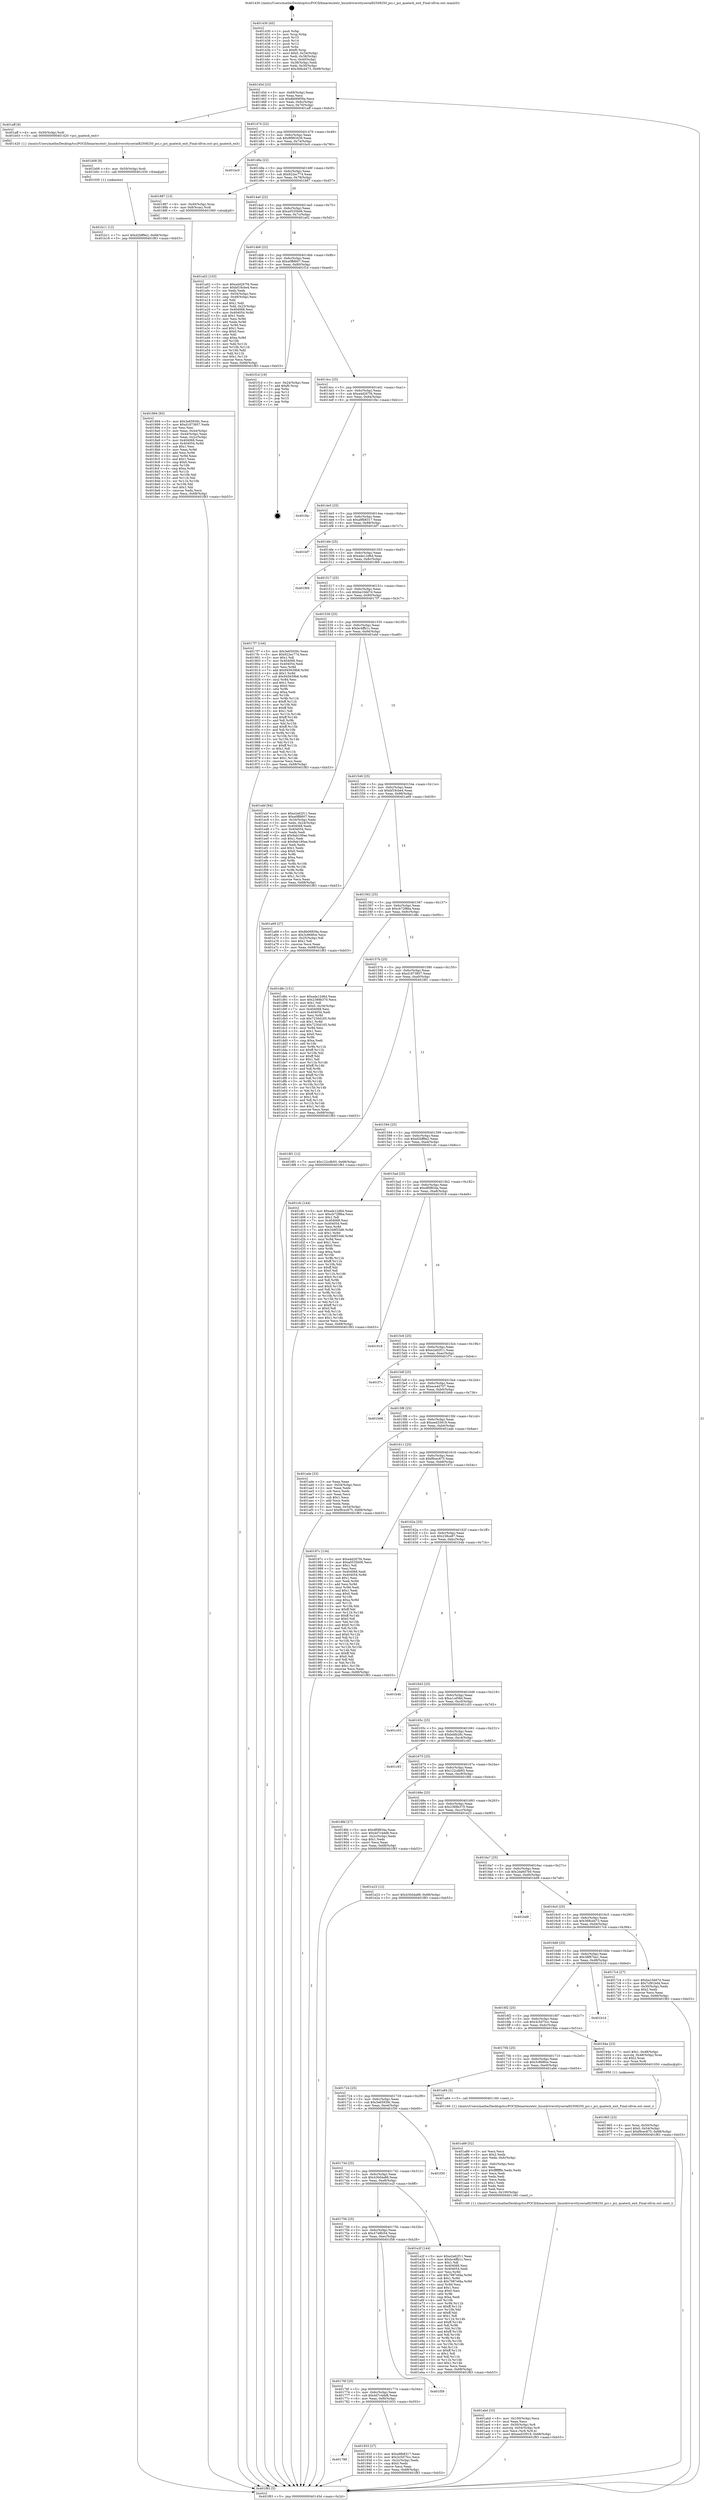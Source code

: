 digraph "0x401430" {
  label = "0x401430 (/mnt/c/Users/mathe/Desktop/tcc/POCII/binaries/extr_linuxdriversttyserial82508250_pci.c_pci_quatech_exit_Final-ollvm.out::main(0))"
  labelloc = "t"
  node[shape=record]

  Entry [label="",width=0.3,height=0.3,shape=circle,fillcolor=black,style=filled]
  "0x40145d" [label="{
     0x40145d [23]\l
     | [instrs]\l
     &nbsp;&nbsp;0x40145d \<+3\>: mov -0x68(%rbp),%eax\l
     &nbsp;&nbsp;0x401460 \<+2\>: mov %eax,%ecx\l
     &nbsp;&nbsp;0x401462 \<+6\>: sub $0x8b06859a,%ecx\l
     &nbsp;&nbsp;0x401468 \<+3\>: mov %eax,-0x6c(%rbp)\l
     &nbsp;&nbsp;0x40146b \<+3\>: mov %ecx,-0x70(%rbp)\l
     &nbsp;&nbsp;0x40146e \<+6\>: je 0000000000401aff \<main+0x6cf\>\l
  }"]
  "0x401aff" [label="{
     0x401aff [9]\l
     | [instrs]\l
     &nbsp;&nbsp;0x401aff \<+4\>: mov -0x50(%rbp),%rdi\l
     &nbsp;&nbsp;0x401b03 \<+5\>: call 0000000000401420 \<pci_quatech_exit\>\l
     | [calls]\l
     &nbsp;&nbsp;0x401420 \{1\} (/mnt/c/Users/mathe/Desktop/tcc/POCII/binaries/extr_linuxdriversttyserial82508250_pci.c_pci_quatech_exit_Final-ollvm.out::pci_quatech_exit)\l
  }"]
  "0x401474" [label="{
     0x401474 [22]\l
     | [instrs]\l
     &nbsp;&nbsp;0x401474 \<+5\>: jmp 0000000000401479 \<main+0x49\>\l
     &nbsp;&nbsp;0x401479 \<+3\>: mov -0x6c(%rbp),%eax\l
     &nbsp;&nbsp;0x40147c \<+5\>: sub $0x8f983439,%eax\l
     &nbsp;&nbsp;0x401481 \<+3\>: mov %eax,-0x74(%rbp)\l
     &nbsp;&nbsp;0x401484 \<+6\>: je 0000000000401bc0 \<main+0x790\>\l
  }"]
  Exit [label="",width=0.3,height=0.3,shape=circle,fillcolor=black,style=filled,peripheries=2]
  "0x401bc0" [label="{
     0x401bc0\l
  }", style=dashed]
  "0x40148a" [label="{
     0x40148a [22]\l
     | [instrs]\l
     &nbsp;&nbsp;0x40148a \<+5\>: jmp 000000000040148f \<main+0x5f\>\l
     &nbsp;&nbsp;0x40148f \<+3\>: mov -0x6c(%rbp),%eax\l
     &nbsp;&nbsp;0x401492 \<+5\>: sub $0x922ec774,%eax\l
     &nbsp;&nbsp;0x401497 \<+3\>: mov %eax,-0x78(%rbp)\l
     &nbsp;&nbsp;0x40149a \<+6\>: je 0000000000401887 \<main+0x457\>\l
  }"]
  "0x401b11" [label="{
     0x401b11 [12]\l
     | [instrs]\l
     &nbsp;&nbsp;0x401b11 \<+7\>: movl $0xd2bff9e2,-0x68(%rbp)\l
     &nbsp;&nbsp;0x401b18 \<+5\>: jmp 0000000000401f83 \<main+0xb53\>\l
  }"]
  "0x401887" [label="{
     0x401887 [13]\l
     | [instrs]\l
     &nbsp;&nbsp;0x401887 \<+4\>: mov -0x40(%rbp),%rax\l
     &nbsp;&nbsp;0x40188b \<+4\>: mov 0x8(%rax),%rdi\l
     &nbsp;&nbsp;0x40188f \<+5\>: call 0000000000401060 \<atoi@plt\>\l
     | [calls]\l
     &nbsp;&nbsp;0x401060 \{1\} (unknown)\l
  }"]
  "0x4014a0" [label="{
     0x4014a0 [22]\l
     | [instrs]\l
     &nbsp;&nbsp;0x4014a0 \<+5\>: jmp 00000000004014a5 \<main+0x75\>\l
     &nbsp;&nbsp;0x4014a5 \<+3\>: mov -0x6c(%rbp),%eax\l
     &nbsp;&nbsp;0x4014a8 \<+5\>: sub $0xa0535b06,%eax\l
     &nbsp;&nbsp;0x4014ad \<+3\>: mov %eax,-0x7c(%rbp)\l
     &nbsp;&nbsp;0x4014b0 \<+6\>: je 0000000000401a02 \<main+0x5d2\>\l
  }"]
  "0x401b08" [label="{
     0x401b08 [9]\l
     | [instrs]\l
     &nbsp;&nbsp;0x401b08 \<+4\>: mov -0x50(%rbp),%rdi\l
     &nbsp;&nbsp;0x401b0c \<+5\>: call 0000000000401030 \<free@plt\>\l
     | [calls]\l
     &nbsp;&nbsp;0x401030 \{1\} (unknown)\l
  }"]
  "0x401a02" [label="{
     0x401a02 [103]\l
     | [instrs]\l
     &nbsp;&nbsp;0x401a02 \<+5\>: mov $0xa4d267f4,%eax\l
     &nbsp;&nbsp;0x401a07 \<+5\>: mov $0xbf18cbe4,%ecx\l
     &nbsp;&nbsp;0x401a0c \<+2\>: xor %edx,%edx\l
     &nbsp;&nbsp;0x401a0e \<+3\>: mov -0x54(%rbp),%esi\l
     &nbsp;&nbsp;0x401a11 \<+3\>: cmp -0x48(%rbp),%esi\l
     &nbsp;&nbsp;0x401a14 \<+4\>: setl %dil\l
     &nbsp;&nbsp;0x401a18 \<+4\>: and $0x1,%dil\l
     &nbsp;&nbsp;0x401a1c \<+4\>: mov %dil,-0x25(%rbp)\l
     &nbsp;&nbsp;0x401a20 \<+7\>: mov 0x404068,%esi\l
     &nbsp;&nbsp;0x401a27 \<+8\>: mov 0x404054,%r8d\l
     &nbsp;&nbsp;0x401a2f \<+3\>: sub $0x1,%edx\l
     &nbsp;&nbsp;0x401a32 \<+3\>: mov %esi,%r9d\l
     &nbsp;&nbsp;0x401a35 \<+3\>: add %edx,%r9d\l
     &nbsp;&nbsp;0x401a38 \<+4\>: imul %r9d,%esi\l
     &nbsp;&nbsp;0x401a3c \<+3\>: and $0x1,%esi\l
     &nbsp;&nbsp;0x401a3f \<+3\>: cmp $0x0,%esi\l
     &nbsp;&nbsp;0x401a42 \<+4\>: sete %dil\l
     &nbsp;&nbsp;0x401a46 \<+4\>: cmp $0xa,%r8d\l
     &nbsp;&nbsp;0x401a4a \<+4\>: setl %r10b\l
     &nbsp;&nbsp;0x401a4e \<+3\>: mov %dil,%r11b\l
     &nbsp;&nbsp;0x401a51 \<+3\>: and %r10b,%r11b\l
     &nbsp;&nbsp;0x401a54 \<+3\>: xor %r10b,%dil\l
     &nbsp;&nbsp;0x401a57 \<+3\>: or %dil,%r11b\l
     &nbsp;&nbsp;0x401a5a \<+4\>: test $0x1,%r11b\l
     &nbsp;&nbsp;0x401a5e \<+3\>: cmovne %ecx,%eax\l
     &nbsp;&nbsp;0x401a61 \<+3\>: mov %eax,-0x68(%rbp)\l
     &nbsp;&nbsp;0x401a64 \<+5\>: jmp 0000000000401f83 \<main+0xb53\>\l
  }"]
  "0x4014b6" [label="{
     0x4014b6 [22]\l
     | [instrs]\l
     &nbsp;&nbsp;0x4014b6 \<+5\>: jmp 00000000004014bb \<main+0x8b\>\l
     &nbsp;&nbsp;0x4014bb \<+3\>: mov -0x6c(%rbp),%eax\l
     &nbsp;&nbsp;0x4014be \<+5\>: sub $0xa0ffd607,%eax\l
     &nbsp;&nbsp;0x4014c3 \<+3\>: mov %eax,-0x80(%rbp)\l
     &nbsp;&nbsp;0x4014c6 \<+6\>: je 0000000000401f1d \<main+0xaed\>\l
  }"]
  "0x401abd" [label="{
     0x401abd [33]\l
     | [instrs]\l
     &nbsp;&nbsp;0x401abd \<+6\>: mov -0x100(%rbp),%ecx\l
     &nbsp;&nbsp;0x401ac3 \<+3\>: imul %eax,%ecx\l
     &nbsp;&nbsp;0x401ac6 \<+4\>: mov -0x50(%rbp),%r8\l
     &nbsp;&nbsp;0x401aca \<+4\>: movslq -0x54(%rbp),%r9\l
     &nbsp;&nbsp;0x401ace \<+4\>: mov %ecx,(%r8,%r9,4)\l
     &nbsp;&nbsp;0x401ad2 \<+7\>: movl $0xeed33919,-0x68(%rbp)\l
     &nbsp;&nbsp;0x401ad9 \<+5\>: jmp 0000000000401f83 \<main+0xb53\>\l
  }"]
  "0x401f1d" [label="{
     0x401f1d [19]\l
     | [instrs]\l
     &nbsp;&nbsp;0x401f1d \<+3\>: mov -0x24(%rbp),%eax\l
     &nbsp;&nbsp;0x401f20 \<+7\>: add $0xf0,%rsp\l
     &nbsp;&nbsp;0x401f27 \<+1\>: pop %rbx\l
     &nbsp;&nbsp;0x401f28 \<+2\>: pop %r12\l
     &nbsp;&nbsp;0x401f2a \<+2\>: pop %r14\l
     &nbsp;&nbsp;0x401f2c \<+2\>: pop %r15\l
     &nbsp;&nbsp;0x401f2e \<+1\>: pop %rbp\l
     &nbsp;&nbsp;0x401f2f \<+1\>: ret\l
  }"]
  "0x4014cc" [label="{
     0x4014cc [25]\l
     | [instrs]\l
     &nbsp;&nbsp;0x4014cc \<+5\>: jmp 00000000004014d1 \<main+0xa1\>\l
     &nbsp;&nbsp;0x4014d1 \<+3\>: mov -0x6c(%rbp),%eax\l
     &nbsp;&nbsp;0x4014d4 \<+5\>: sub $0xa4d267f4,%eax\l
     &nbsp;&nbsp;0x4014d9 \<+6\>: mov %eax,-0x84(%rbp)\l
     &nbsp;&nbsp;0x4014df \<+6\>: je 0000000000401f4c \<main+0xb1c\>\l
  }"]
  "0x401a89" [label="{
     0x401a89 [52]\l
     | [instrs]\l
     &nbsp;&nbsp;0x401a89 \<+2\>: xor %ecx,%ecx\l
     &nbsp;&nbsp;0x401a8b \<+5\>: mov $0x2,%edx\l
     &nbsp;&nbsp;0x401a90 \<+6\>: mov %edx,-0xfc(%rbp)\l
     &nbsp;&nbsp;0x401a96 \<+1\>: cltd\l
     &nbsp;&nbsp;0x401a97 \<+6\>: mov -0xfc(%rbp),%esi\l
     &nbsp;&nbsp;0x401a9d \<+2\>: idiv %esi\l
     &nbsp;&nbsp;0x401a9f \<+6\>: imul $0xfffffffe,%edx,%edx\l
     &nbsp;&nbsp;0x401aa5 \<+2\>: mov %ecx,%edi\l
     &nbsp;&nbsp;0x401aa7 \<+2\>: sub %edx,%edi\l
     &nbsp;&nbsp;0x401aa9 \<+2\>: mov %ecx,%edx\l
     &nbsp;&nbsp;0x401aab \<+3\>: sub $0x1,%edx\l
     &nbsp;&nbsp;0x401aae \<+2\>: add %edx,%edi\l
     &nbsp;&nbsp;0x401ab0 \<+2\>: sub %edi,%ecx\l
     &nbsp;&nbsp;0x401ab2 \<+6\>: mov %ecx,-0x100(%rbp)\l
     &nbsp;&nbsp;0x401ab8 \<+5\>: call 0000000000401160 \<next_i\>\l
     | [calls]\l
     &nbsp;&nbsp;0x401160 \{1\} (/mnt/c/Users/mathe/Desktop/tcc/POCII/binaries/extr_linuxdriversttyserial82508250_pci.c_pci_quatech_exit_Final-ollvm.out::next_i)\l
  }"]
  "0x401f4c" [label="{
     0x401f4c\l
  }", style=dashed]
  "0x4014e5" [label="{
     0x4014e5 [25]\l
     | [instrs]\l
     &nbsp;&nbsp;0x4014e5 \<+5\>: jmp 00000000004014ea \<main+0xba\>\l
     &nbsp;&nbsp;0x4014ea \<+3\>: mov -0x6c(%rbp),%eax\l
     &nbsp;&nbsp;0x4014ed \<+5\>: sub $0xa9fb8317,%eax\l
     &nbsp;&nbsp;0x4014f2 \<+6\>: mov %eax,-0x88(%rbp)\l
     &nbsp;&nbsp;0x4014f8 \<+6\>: je 0000000000401bf7 \<main+0x7c7\>\l
  }"]
  "0x401965" [label="{
     0x401965 [23]\l
     | [instrs]\l
     &nbsp;&nbsp;0x401965 \<+4\>: mov %rax,-0x50(%rbp)\l
     &nbsp;&nbsp;0x401969 \<+7\>: movl $0x0,-0x54(%rbp)\l
     &nbsp;&nbsp;0x401970 \<+7\>: movl $0xf9cec875,-0x68(%rbp)\l
     &nbsp;&nbsp;0x401977 \<+5\>: jmp 0000000000401f83 \<main+0xb53\>\l
  }"]
  "0x401bf7" [label="{
     0x401bf7\l
  }", style=dashed]
  "0x4014fe" [label="{
     0x4014fe [25]\l
     | [instrs]\l
     &nbsp;&nbsp;0x4014fe \<+5\>: jmp 0000000000401503 \<main+0xd3\>\l
     &nbsp;&nbsp;0x401503 \<+3\>: mov -0x6c(%rbp),%eax\l
     &nbsp;&nbsp;0x401506 \<+5\>: sub $0xade12d6d,%eax\l
     &nbsp;&nbsp;0x40150b \<+6\>: mov %eax,-0x8c(%rbp)\l
     &nbsp;&nbsp;0x401511 \<+6\>: je 0000000000401f69 \<main+0xb39\>\l
  }"]
  "0x401788" [label="{
     0x401788\l
  }", style=dashed]
  "0x401f69" [label="{
     0x401f69\l
  }", style=dashed]
  "0x401517" [label="{
     0x401517 [25]\l
     | [instrs]\l
     &nbsp;&nbsp;0x401517 \<+5\>: jmp 000000000040151c \<main+0xec\>\l
     &nbsp;&nbsp;0x40151c \<+3\>: mov -0x6c(%rbp),%eax\l
     &nbsp;&nbsp;0x40151f \<+5\>: sub $0xba10dd7d,%eax\l
     &nbsp;&nbsp;0x401524 \<+6\>: mov %eax,-0x90(%rbp)\l
     &nbsp;&nbsp;0x40152a \<+6\>: je 00000000004017f7 \<main+0x3c7\>\l
  }"]
  "0x401933" [label="{
     0x401933 [27]\l
     | [instrs]\l
     &nbsp;&nbsp;0x401933 \<+5\>: mov $0xa9fb8317,%eax\l
     &nbsp;&nbsp;0x401938 \<+5\>: mov $0x3c5d75cc,%ecx\l
     &nbsp;&nbsp;0x40193d \<+3\>: mov -0x2c(%rbp),%edx\l
     &nbsp;&nbsp;0x401940 \<+3\>: cmp $0x0,%edx\l
     &nbsp;&nbsp;0x401943 \<+3\>: cmove %ecx,%eax\l
     &nbsp;&nbsp;0x401946 \<+3\>: mov %eax,-0x68(%rbp)\l
     &nbsp;&nbsp;0x401949 \<+5\>: jmp 0000000000401f83 \<main+0xb53\>\l
  }"]
  "0x4017f7" [label="{
     0x4017f7 [144]\l
     | [instrs]\l
     &nbsp;&nbsp;0x4017f7 \<+5\>: mov $0x3e65939c,%eax\l
     &nbsp;&nbsp;0x4017fc \<+5\>: mov $0x922ec774,%ecx\l
     &nbsp;&nbsp;0x401801 \<+2\>: mov $0x1,%dl\l
     &nbsp;&nbsp;0x401803 \<+7\>: mov 0x404068,%esi\l
     &nbsp;&nbsp;0x40180a \<+7\>: mov 0x404054,%edi\l
     &nbsp;&nbsp;0x401811 \<+3\>: mov %esi,%r8d\l
     &nbsp;&nbsp;0x401814 \<+7\>: add $0x945639b8,%r8d\l
     &nbsp;&nbsp;0x40181b \<+4\>: sub $0x1,%r8d\l
     &nbsp;&nbsp;0x40181f \<+7\>: sub $0x945639b8,%r8d\l
     &nbsp;&nbsp;0x401826 \<+4\>: imul %r8d,%esi\l
     &nbsp;&nbsp;0x40182a \<+3\>: and $0x1,%esi\l
     &nbsp;&nbsp;0x40182d \<+3\>: cmp $0x0,%esi\l
     &nbsp;&nbsp;0x401830 \<+4\>: sete %r9b\l
     &nbsp;&nbsp;0x401834 \<+3\>: cmp $0xa,%edi\l
     &nbsp;&nbsp;0x401837 \<+4\>: setl %r10b\l
     &nbsp;&nbsp;0x40183b \<+3\>: mov %r9b,%r11b\l
     &nbsp;&nbsp;0x40183e \<+4\>: xor $0xff,%r11b\l
     &nbsp;&nbsp;0x401842 \<+3\>: mov %r10b,%bl\l
     &nbsp;&nbsp;0x401845 \<+3\>: xor $0xff,%bl\l
     &nbsp;&nbsp;0x401848 \<+3\>: xor $0x1,%dl\l
     &nbsp;&nbsp;0x40184b \<+3\>: mov %r11b,%r14b\l
     &nbsp;&nbsp;0x40184e \<+4\>: and $0xff,%r14b\l
     &nbsp;&nbsp;0x401852 \<+3\>: and %dl,%r9b\l
     &nbsp;&nbsp;0x401855 \<+3\>: mov %bl,%r15b\l
     &nbsp;&nbsp;0x401858 \<+4\>: and $0xff,%r15b\l
     &nbsp;&nbsp;0x40185c \<+3\>: and %dl,%r10b\l
     &nbsp;&nbsp;0x40185f \<+3\>: or %r9b,%r14b\l
     &nbsp;&nbsp;0x401862 \<+3\>: or %r10b,%r15b\l
     &nbsp;&nbsp;0x401865 \<+3\>: xor %r15b,%r14b\l
     &nbsp;&nbsp;0x401868 \<+3\>: or %bl,%r11b\l
     &nbsp;&nbsp;0x40186b \<+4\>: xor $0xff,%r11b\l
     &nbsp;&nbsp;0x40186f \<+3\>: or $0x1,%dl\l
     &nbsp;&nbsp;0x401872 \<+3\>: and %dl,%r11b\l
     &nbsp;&nbsp;0x401875 \<+3\>: or %r11b,%r14b\l
     &nbsp;&nbsp;0x401878 \<+4\>: test $0x1,%r14b\l
     &nbsp;&nbsp;0x40187c \<+3\>: cmovne %ecx,%eax\l
     &nbsp;&nbsp;0x40187f \<+3\>: mov %eax,-0x68(%rbp)\l
     &nbsp;&nbsp;0x401882 \<+5\>: jmp 0000000000401f83 \<main+0xb53\>\l
  }"]
  "0x401530" [label="{
     0x401530 [25]\l
     | [instrs]\l
     &nbsp;&nbsp;0x401530 \<+5\>: jmp 0000000000401535 \<main+0x105\>\l
     &nbsp;&nbsp;0x401535 \<+3\>: mov -0x6c(%rbp),%eax\l
     &nbsp;&nbsp;0x401538 \<+5\>: sub $0xbc4ffb1c,%eax\l
     &nbsp;&nbsp;0x40153d \<+6\>: mov %eax,-0x94(%rbp)\l
     &nbsp;&nbsp;0x401543 \<+6\>: je 0000000000401ebf \<main+0xa8f\>\l
  }"]
  "0x40176f" [label="{
     0x40176f [25]\l
     | [instrs]\l
     &nbsp;&nbsp;0x40176f \<+5\>: jmp 0000000000401774 \<main+0x344\>\l
     &nbsp;&nbsp;0x401774 \<+3\>: mov -0x6c(%rbp),%eax\l
     &nbsp;&nbsp;0x401777 \<+5\>: sub $0x4d7c4dd8,%eax\l
     &nbsp;&nbsp;0x40177c \<+6\>: mov %eax,-0xf0(%rbp)\l
     &nbsp;&nbsp;0x401782 \<+6\>: je 0000000000401933 \<main+0x503\>\l
  }"]
  "0x401ebf" [label="{
     0x401ebf [94]\l
     | [instrs]\l
     &nbsp;&nbsp;0x401ebf \<+5\>: mov $0xe2a62f11,%eax\l
     &nbsp;&nbsp;0x401ec4 \<+5\>: mov $0xa0ffd607,%ecx\l
     &nbsp;&nbsp;0x401ec9 \<+3\>: mov -0x34(%rbp),%edx\l
     &nbsp;&nbsp;0x401ecc \<+3\>: mov %edx,-0x24(%rbp)\l
     &nbsp;&nbsp;0x401ecf \<+7\>: mov 0x404068,%edx\l
     &nbsp;&nbsp;0x401ed6 \<+7\>: mov 0x404054,%esi\l
     &nbsp;&nbsp;0x401edd \<+2\>: mov %edx,%edi\l
     &nbsp;&nbsp;0x401edf \<+6\>: add $0x9ab190ae,%edi\l
     &nbsp;&nbsp;0x401ee5 \<+3\>: sub $0x1,%edi\l
     &nbsp;&nbsp;0x401ee8 \<+6\>: sub $0x9ab190ae,%edi\l
     &nbsp;&nbsp;0x401eee \<+3\>: imul %edi,%edx\l
     &nbsp;&nbsp;0x401ef1 \<+3\>: and $0x1,%edx\l
     &nbsp;&nbsp;0x401ef4 \<+3\>: cmp $0x0,%edx\l
     &nbsp;&nbsp;0x401ef7 \<+4\>: sete %r8b\l
     &nbsp;&nbsp;0x401efb \<+3\>: cmp $0xa,%esi\l
     &nbsp;&nbsp;0x401efe \<+4\>: setl %r9b\l
     &nbsp;&nbsp;0x401f02 \<+3\>: mov %r8b,%r10b\l
     &nbsp;&nbsp;0x401f05 \<+3\>: and %r9b,%r10b\l
     &nbsp;&nbsp;0x401f08 \<+3\>: xor %r9b,%r8b\l
     &nbsp;&nbsp;0x401f0b \<+3\>: or %r8b,%r10b\l
     &nbsp;&nbsp;0x401f0e \<+4\>: test $0x1,%r10b\l
     &nbsp;&nbsp;0x401f12 \<+3\>: cmovne %ecx,%eax\l
     &nbsp;&nbsp;0x401f15 \<+3\>: mov %eax,-0x68(%rbp)\l
     &nbsp;&nbsp;0x401f18 \<+5\>: jmp 0000000000401f83 \<main+0xb53\>\l
  }"]
  "0x401549" [label="{
     0x401549 [25]\l
     | [instrs]\l
     &nbsp;&nbsp;0x401549 \<+5\>: jmp 000000000040154e \<main+0x11e\>\l
     &nbsp;&nbsp;0x40154e \<+3\>: mov -0x6c(%rbp),%eax\l
     &nbsp;&nbsp;0x401551 \<+5\>: sub $0xbf18cbe4,%eax\l
     &nbsp;&nbsp;0x401556 \<+6\>: mov %eax,-0x98(%rbp)\l
     &nbsp;&nbsp;0x40155c \<+6\>: je 0000000000401a69 \<main+0x639\>\l
  }"]
  "0x401f58" [label="{
     0x401f58\l
  }", style=dashed]
  "0x401a69" [label="{
     0x401a69 [27]\l
     | [instrs]\l
     &nbsp;&nbsp;0x401a69 \<+5\>: mov $0x8b06859a,%eax\l
     &nbsp;&nbsp;0x401a6e \<+5\>: mov $0x3c868fce,%ecx\l
     &nbsp;&nbsp;0x401a73 \<+3\>: mov -0x25(%rbp),%dl\l
     &nbsp;&nbsp;0x401a76 \<+3\>: test $0x1,%dl\l
     &nbsp;&nbsp;0x401a79 \<+3\>: cmovne %ecx,%eax\l
     &nbsp;&nbsp;0x401a7c \<+3\>: mov %eax,-0x68(%rbp)\l
     &nbsp;&nbsp;0x401a7f \<+5\>: jmp 0000000000401f83 \<main+0xb53\>\l
  }"]
  "0x401562" [label="{
     0x401562 [25]\l
     | [instrs]\l
     &nbsp;&nbsp;0x401562 \<+5\>: jmp 0000000000401567 \<main+0x137\>\l
     &nbsp;&nbsp;0x401567 \<+3\>: mov -0x6c(%rbp),%eax\l
     &nbsp;&nbsp;0x40156a \<+5\>: sub $0xcb72f8ba,%eax\l
     &nbsp;&nbsp;0x40156f \<+6\>: mov %eax,-0x9c(%rbp)\l
     &nbsp;&nbsp;0x401575 \<+6\>: je 0000000000401d8c \<main+0x95c\>\l
  }"]
  "0x401756" [label="{
     0x401756 [25]\l
     | [instrs]\l
     &nbsp;&nbsp;0x401756 \<+5\>: jmp 000000000040175b \<main+0x32b\>\l
     &nbsp;&nbsp;0x40175b \<+3\>: mov -0x6c(%rbp),%eax\l
     &nbsp;&nbsp;0x40175e \<+5\>: sub $0x4748fc04,%eax\l
     &nbsp;&nbsp;0x401763 \<+6\>: mov %eax,-0xec(%rbp)\l
     &nbsp;&nbsp;0x401769 \<+6\>: je 0000000000401f58 \<main+0xb28\>\l
  }"]
  "0x401d8c" [label="{
     0x401d8c [151]\l
     | [instrs]\l
     &nbsp;&nbsp;0x401d8c \<+5\>: mov $0xade12d6d,%eax\l
     &nbsp;&nbsp;0x401d91 \<+5\>: mov $0x2389b370,%ecx\l
     &nbsp;&nbsp;0x401d96 \<+2\>: mov $0x1,%dl\l
     &nbsp;&nbsp;0x401d98 \<+7\>: movl $0x0,-0x34(%rbp)\l
     &nbsp;&nbsp;0x401d9f \<+7\>: mov 0x404068,%esi\l
     &nbsp;&nbsp;0x401da6 \<+7\>: mov 0x404054,%edi\l
     &nbsp;&nbsp;0x401dad \<+3\>: mov %esi,%r8d\l
     &nbsp;&nbsp;0x401db0 \<+7\>: sub $0x7230d165,%r8d\l
     &nbsp;&nbsp;0x401db7 \<+4\>: sub $0x1,%r8d\l
     &nbsp;&nbsp;0x401dbb \<+7\>: add $0x7230d165,%r8d\l
     &nbsp;&nbsp;0x401dc2 \<+4\>: imul %r8d,%esi\l
     &nbsp;&nbsp;0x401dc6 \<+3\>: and $0x1,%esi\l
     &nbsp;&nbsp;0x401dc9 \<+3\>: cmp $0x0,%esi\l
     &nbsp;&nbsp;0x401dcc \<+4\>: sete %r9b\l
     &nbsp;&nbsp;0x401dd0 \<+3\>: cmp $0xa,%edi\l
     &nbsp;&nbsp;0x401dd3 \<+4\>: setl %r10b\l
     &nbsp;&nbsp;0x401dd7 \<+3\>: mov %r9b,%r11b\l
     &nbsp;&nbsp;0x401dda \<+4\>: xor $0xff,%r11b\l
     &nbsp;&nbsp;0x401dde \<+3\>: mov %r10b,%bl\l
     &nbsp;&nbsp;0x401de1 \<+3\>: xor $0xff,%bl\l
     &nbsp;&nbsp;0x401de4 \<+3\>: xor $0x1,%dl\l
     &nbsp;&nbsp;0x401de7 \<+3\>: mov %r11b,%r14b\l
     &nbsp;&nbsp;0x401dea \<+4\>: and $0xff,%r14b\l
     &nbsp;&nbsp;0x401dee \<+3\>: and %dl,%r9b\l
     &nbsp;&nbsp;0x401df1 \<+3\>: mov %bl,%r15b\l
     &nbsp;&nbsp;0x401df4 \<+4\>: and $0xff,%r15b\l
     &nbsp;&nbsp;0x401df8 \<+3\>: and %dl,%r10b\l
     &nbsp;&nbsp;0x401dfb \<+3\>: or %r9b,%r14b\l
     &nbsp;&nbsp;0x401dfe \<+3\>: or %r10b,%r15b\l
     &nbsp;&nbsp;0x401e01 \<+3\>: xor %r15b,%r14b\l
     &nbsp;&nbsp;0x401e04 \<+3\>: or %bl,%r11b\l
     &nbsp;&nbsp;0x401e07 \<+4\>: xor $0xff,%r11b\l
     &nbsp;&nbsp;0x401e0b \<+3\>: or $0x1,%dl\l
     &nbsp;&nbsp;0x401e0e \<+3\>: and %dl,%r11b\l
     &nbsp;&nbsp;0x401e11 \<+3\>: or %r11b,%r14b\l
     &nbsp;&nbsp;0x401e14 \<+4\>: test $0x1,%r14b\l
     &nbsp;&nbsp;0x401e18 \<+3\>: cmovne %ecx,%eax\l
     &nbsp;&nbsp;0x401e1b \<+3\>: mov %eax,-0x68(%rbp)\l
     &nbsp;&nbsp;0x401e1e \<+5\>: jmp 0000000000401f83 \<main+0xb53\>\l
  }"]
  "0x40157b" [label="{
     0x40157b [25]\l
     | [instrs]\l
     &nbsp;&nbsp;0x40157b \<+5\>: jmp 0000000000401580 \<main+0x150\>\l
     &nbsp;&nbsp;0x401580 \<+3\>: mov -0x6c(%rbp),%eax\l
     &nbsp;&nbsp;0x401583 \<+5\>: sub $0xd1873857,%eax\l
     &nbsp;&nbsp;0x401588 \<+6\>: mov %eax,-0xa0(%rbp)\l
     &nbsp;&nbsp;0x40158e \<+6\>: je 00000000004018f1 \<main+0x4c1\>\l
  }"]
  "0x401e2f" [label="{
     0x401e2f [144]\l
     | [instrs]\l
     &nbsp;&nbsp;0x401e2f \<+5\>: mov $0xe2a62f11,%eax\l
     &nbsp;&nbsp;0x401e34 \<+5\>: mov $0xbc4ffb1c,%ecx\l
     &nbsp;&nbsp;0x401e39 \<+2\>: mov $0x1,%dl\l
     &nbsp;&nbsp;0x401e3b \<+7\>: mov 0x404068,%esi\l
     &nbsp;&nbsp;0x401e42 \<+7\>: mov 0x404054,%edi\l
     &nbsp;&nbsp;0x401e49 \<+3\>: mov %esi,%r8d\l
     &nbsp;&nbsp;0x401e4c \<+7\>: add $0x7987ef4a,%r8d\l
     &nbsp;&nbsp;0x401e53 \<+4\>: sub $0x1,%r8d\l
     &nbsp;&nbsp;0x401e57 \<+7\>: sub $0x7987ef4a,%r8d\l
     &nbsp;&nbsp;0x401e5e \<+4\>: imul %r8d,%esi\l
     &nbsp;&nbsp;0x401e62 \<+3\>: and $0x1,%esi\l
     &nbsp;&nbsp;0x401e65 \<+3\>: cmp $0x0,%esi\l
     &nbsp;&nbsp;0x401e68 \<+4\>: sete %r9b\l
     &nbsp;&nbsp;0x401e6c \<+3\>: cmp $0xa,%edi\l
     &nbsp;&nbsp;0x401e6f \<+4\>: setl %r10b\l
     &nbsp;&nbsp;0x401e73 \<+3\>: mov %r9b,%r11b\l
     &nbsp;&nbsp;0x401e76 \<+4\>: xor $0xff,%r11b\l
     &nbsp;&nbsp;0x401e7a \<+3\>: mov %r10b,%bl\l
     &nbsp;&nbsp;0x401e7d \<+3\>: xor $0xff,%bl\l
     &nbsp;&nbsp;0x401e80 \<+3\>: xor $0x1,%dl\l
     &nbsp;&nbsp;0x401e83 \<+3\>: mov %r11b,%r14b\l
     &nbsp;&nbsp;0x401e86 \<+4\>: and $0xff,%r14b\l
     &nbsp;&nbsp;0x401e8a \<+3\>: and %dl,%r9b\l
     &nbsp;&nbsp;0x401e8d \<+3\>: mov %bl,%r15b\l
     &nbsp;&nbsp;0x401e90 \<+4\>: and $0xff,%r15b\l
     &nbsp;&nbsp;0x401e94 \<+3\>: and %dl,%r10b\l
     &nbsp;&nbsp;0x401e97 \<+3\>: or %r9b,%r14b\l
     &nbsp;&nbsp;0x401e9a \<+3\>: or %r10b,%r15b\l
     &nbsp;&nbsp;0x401e9d \<+3\>: xor %r15b,%r14b\l
     &nbsp;&nbsp;0x401ea0 \<+3\>: or %bl,%r11b\l
     &nbsp;&nbsp;0x401ea3 \<+4\>: xor $0xff,%r11b\l
     &nbsp;&nbsp;0x401ea7 \<+3\>: or $0x1,%dl\l
     &nbsp;&nbsp;0x401eaa \<+3\>: and %dl,%r11b\l
     &nbsp;&nbsp;0x401ead \<+3\>: or %r11b,%r14b\l
     &nbsp;&nbsp;0x401eb0 \<+4\>: test $0x1,%r14b\l
     &nbsp;&nbsp;0x401eb4 \<+3\>: cmovne %ecx,%eax\l
     &nbsp;&nbsp;0x401eb7 \<+3\>: mov %eax,-0x68(%rbp)\l
     &nbsp;&nbsp;0x401eba \<+5\>: jmp 0000000000401f83 \<main+0xb53\>\l
  }"]
  "0x4018f1" [label="{
     0x4018f1 [12]\l
     | [instrs]\l
     &nbsp;&nbsp;0x4018f1 \<+7\>: movl $0x122cdb93,-0x68(%rbp)\l
     &nbsp;&nbsp;0x4018f8 \<+5\>: jmp 0000000000401f83 \<main+0xb53\>\l
  }"]
  "0x401594" [label="{
     0x401594 [25]\l
     | [instrs]\l
     &nbsp;&nbsp;0x401594 \<+5\>: jmp 0000000000401599 \<main+0x169\>\l
     &nbsp;&nbsp;0x401599 \<+3\>: mov -0x6c(%rbp),%eax\l
     &nbsp;&nbsp;0x40159c \<+5\>: sub $0xd2bff9e2,%eax\l
     &nbsp;&nbsp;0x4015a1 \<+6\>: mov %eax,-0xa4(%rbp)\l
     &nbsp;&nbsp;0x4015a7 \<+6\>: je 0000000000401cfc \<main+0x8cc\>\l
  }"]
  "0x40173d" [label="{
     0x40173d [25]\l
     | [instrs]\l
     &nbsp;&nbsp;0x40173d \<+5\>: jmp 0000000000401742 \<main+0x312\>\l
     &nbsp;&nbsp;0x401742 \<+3\>: mov -0x6c(%rbp),%eax\l
     &nbsp;&nbsp;0x401745 \<+5\>: sub $0x430d4a88,%eax\l
     &nbsp;&nbsp;0x40174a \<+6\>: mov %eax,-0xe8(%rbp)\l
     &nbsp;&nbsp;0x401750 \<+6\>: je 0000000000401e2f \<main+0x9ff\>\l
  }"]
  "0x401cfc" [label="{
     0x401cfc [144]\l
     | [instrs]\l
     &nbsp;&nbsp;0x401cfc \<+5\>: mov $0xade12d6d,%eax\l
     &nbsp;&nbsp;0x401d01 \<+5\>: mov $0xcb72f8ba,%ecx\l
     &nbsp;&nbsp;0x401d06 \<+2\>: mov $0x1,%dl\l
     &nbsp;&nbsp;0x401d08 \<+7\>: mov 0x404068,%esi\l
     &nbsp;&nbsp;0x401d0f \<+7\>: mov 0x404054,%edi\l
     &nbsp;&nbsp;0x401d16 \<+3\>: mov %esi,%r8d\l
     &nbsp;&nbsp;0x401d19 \<+7\>: add $0x348f33d6,%r8d\l
     &nbsp;&nbsp;0x401d20 \<+4\>: sub $0x1,%r8d\l
     &nbsp;&nbsp;0x401d24 \<+7\>: sub $0x348f33d6,%r8d\l
     &nbsp;&nbsp;0x401d2b \<+4\>: imul %r8d,%esi\l
     &nbsp;&nbsp;0x401d2f \<+3\>: and $0x1,%esi\l
     &nbsp;&nbsp;0x401d32 \<+3\>: cmp $0x0,%esi\l
     &nbsp;&nbsp;0x401d35 \<+4\>: sete %r9b\l
     &nbsp;&nbsp;0x401d39 \<+3\>: cmp $0xa,%edi\l
     &nbsp;&nbsp;0x401d3c \<+4\>: setl %r10b\l
     &nbsp;&nbsp;0x401d40 \<+3\>: mov %r9b,%r11b\l
     &nbsp;&nbsp;0x401d43 \<+4\>: xor $0xff,%r11b\l
     &nbsp;&nbsp;0x401d47 \<+3\>: mov %r10b,%bl\l
     &nbsp;&nbsp;0x401d4a \<+3\>: xor $0xff,%bl\l
     &nbsp;&nbsp;0x401d4d \<+3\>: xor $0x0,%dl\l
     &nbsp;&nbsp;0x401d50 \<+3\>: mov %r11b,%r14b\l
     &nbsp;&nbsp;0x401d53 \<+4\>: and $0x0,%r14b\l
     &nbsp;&nbsp;0x401d57 \<+3\>: and %dl,%r9b\l
     &nbsp;&nbsp;0x401d5a \<+3\>: mov %bl,%r15b\l
     &nbsp;&nbsp;0x401d5d \<+4\>: and $0x0,%r15b\l
     &nbsp;&nbsp;0x401d61 \<+3\>: and %dl,%r10b\l
     &nbsp;&nbsp;0x401d64 \<+3\>: or %r9b,%r14b\l
     &nbsp;&nbsp;0x401d67 \<+3\>: or %r10b,%r15b\l
     &nbsp;&nbsp;0x401d6a \<+3\>: xor %r15b,%r14b\l
     &nbsp;&nbsp;0x401d6d \<+3\>: or %bl,%r11b\l
     &nbsp;&nbsp;0x401d70 \<+4\>: xor $0xff,%r11b\l
     &nbsp;&nbsp;0x401d74 \<+3\>: or $0x0,%dl\l
     &nbsp;&nbsp;0x401d77 \<+3\>: and %dl,%r11b\l
     &nbsp;&nbsp;0x401d7a \<+3\>: or %r11b,%r14b\l
     &nbsp;&nbsp;0x401d7d \<+4\>: test $0x1,%r14b\l
     &nbsp;&nbsp;0x401d81 \<+3\>: cmovne %ecx,%eax\l
     &nbsp;&nbsp;0x401d84 \<+3\>: mov %eax,-0x68(%rbp)\l
     &nbsp;&nbsp;0x401d87 \<+5\>: jmp 0000000000401f83 \<main+0xb53\>\l
  }"]
  "0x4015ad" [label="{
     0x4015ad [25]\l
     | [instrs]\l
     &nbsp;&nbsp;0x4015ad \<+5\>: jmp 00000000004015b2 \<main+0x182\>\l
     &nbsp;&nbsp;0x4015b2 \<+3\>: mov -0x6c(%rbp),%eax\l
     &nbsp;&nbsp;0x4015b5 \<+5\>: sub $0xdf0f834a,%eax\l
     &nbsp;&nbsp;0x4015ba \<+6\>: mov %eax,-0xa8(%rbp)\l
     &nbsp;&nbsp;0x4015c0 \<+6\>: je 0000000000401918 \<main+0x4e8\>\l
  }"]
  "0x401f30" [label="{
     0x401f30\l
  }", style=dashed]
  "0x401918" [label="{
     0x401918\l
  }", style=dashed]
  "0x4015c6" [label="{
     0x4015c6 [25]\l
     | [instrs]\l
     &nbsp;&nbsp;0x4015c6 \<+5\>: jmp 00000000004015cb \<main+0x19b\>\l
     &nbsp;&nbsp;0x4015cb \<+3\>: mov -0x6c(%rbp),%eax\l
     &nbsp;&nbsp;0x4015ce \<+5\>: sub $0xe2a62f11,%eax\l
     &nbsp;&nbsp;0x4015d3 \<+6\>: mov %eax,-0xac(%rbp)\l
     &nbsp;&nbsp;0x4015d9 \<+6\>: je 0000000000401f7c \<main+0xb4c\>\l
  }"]
  "0x401724" [label="{
     0x401724 [25]\l
     | [instrs]\l
     &nbsp;&nbsp;0x401724 \<+5\>: jmp 0000000000401729 \<main+0x2f9\>\l
     &nbsp;&nbsp;0x401729 \<+3\>: mov -0x6c(%rbp),%eax\l
     &nbsp;&nbsp;0x40172c \<+5\>: sub $0x3e65939c,%eax\l
     &nbsp;&nbsp;0x401731 \<+6\>: mov %eax,-0xe4(%rbp)\l
     &nbsp;&nbsp;0x401737 \<+6\>: je 0000000000401f30 \<main+0xb00\>\l
  }"]
  "0x401f7c" [label="{
     0x401f7c\l
  }", style=dashed]
  "0x4015df" [label="{
     0x4015df [25]\l
     | [instrs]\l
     &nbsp;&nbsp;0x4015df \<+5\>: jmp 00000000004015e4 \<main+0x1b4\>\l
     &nbsp;&nbsp;0x4015e4 \<+3\>: mov -0x6c(%rbp),%eax\l
     &nbsp;&nbsp;0x4015e7 \<+5\>: sub $0xece4d707,%eax\l
     &nbsp;&nbsp;0x4015ec \<+6\>: mov %eax,-0xb0(%rbp)\l
     &nbsp;&nbsp;0x4015f2 \<+6\>: je 0000000000401b66 \<main+0x736\>\l
  }"]
  "0x401a84" [label="{
     0x401a84 [5]\l
     | [instrs]\l
     &nbsp;&nbsp;0x401a84 \<+5\>: call 0000000000401160 \<next_i\>\l
     | [calls]\l
     &nbsp;&nbsp;0x401160 \{1\} (/mnt/c/Users/mathe/Desktop/tcc/POCII/binaries/extr_linuxdriversttyserial82508250_pci.c_pci_quatech_exit_Final-ollvm.out::next_i)\l
  }"]
  "0x401b66" [label="{
     0x401b66\l
  }", style=dashed]
  "0x4015f8" [label="{
     0x4015f8 [25]\l
     | [instrs]\l
     &nbsp;&nbsp;0x4015f8 \<+5\>: jmp 00000000004015fd \<main+0x1cd\>\l
     &nbsp;&nbsp;0x4015fd \<+3\>: mov -0x6c(%rbp),%eax\l
     &nbsp;&nbsp;0x401600 \<+5\>: sub $0xeed33919,%eax\l
     &nbsp;&nbsp;0x401605 \<+6\>: mov %eax,-0xb4(%rbp)\l
     &nbsp;&nbsp;0x40160b \<+6\>: je 0000000000401ade \<main+0x6ae\>\l
  }"]
  "0x40170b" [label="{
     0x40170b [25]\l
     | [instrs]\l
     &nbsp;&nbsp;0x40170b \<+5\>: jmp 0000000000401710 \<main+0x2e0\>\l
     &nbsp;&nbsp;0x401710 \<+3\>: mov -0x6c(%rbp),%eax\l
     &nbsp;&nbsp;0x401713 \<+5\>: sub $0x3c868fce,%eax\l
     &nbsp;&nbsp;0x401718 \<+6\>: mov %eax,-0xe0(%rbp)\l
     &nbsp;&nbsp;0x40171e \<+6\>: je 0000000000401a84 \<main+0x654\>\l
  }"]
  "0x401ade" [label="{
     0x401ade [33]\l
     | [instrs]\l
     &nbsp;&nbsp;0x401ade \<+2\>: xor %eax,%eax\l
     &nbsp;&nbsp;0x401ae0 \<+3\>: mov -0x54(%rbp),%ecx\l
     &nbsp;&nbsp;0x401ae3 \<+2\>: mov %eax,%edx\l
     &nbsp;&nbsp;0x401ae5 \<+2\>: sub %ecx,%edx\l
     &nbsp;&nbsp;0x401ae7 \<+2\>: mov %eax,%ecx\l
     &nbsp;&nbsp;0x401ae9 \<+3\>: sub $0x1,%ecx\l
     &nbsp;&nbsp;0x401aec \<+2\>: add %ecx,%edx\l
     &nbsp;&nbsp;0x401aee \<+2\>: sub %edx,%eax\l
     &nbsp;&nbsp;0x401af0 \<+3\>: mov %eax,-0x54(%rbp)\l
     &nbsp;&nbsp;0x401af3 \<+7\>: movl $0xf9cec875,-0x68(%rbp)\l
     &nbsp;&nbsp;0x401afa \<+5\>: jmp 0000000000401f83 \<main+0xb53\>\l
  }"]
  "0x401611" [label="{
     0x401611 [25]\l
     | [instrs]\l
     &nbsp;&nbsp;0x401611 \<+5\>: jmp 0000000000401616 \<main+0x1e6\>\l
     &nbsp;&nbsp;0x401616 \<+3\>: mov -0x6c(%rbp),%eax\l
     &nbsp;&nbsp;0x401619 \<+5\>: sub $0xf9cec875,%eax\l
     &nbsp;&nbsp;0x40161e \<+6\>: mov %eax,-0xb8(%rbp)\l
     &nbsp;&nbsp;0x401624 \<+6\>: je 000000000040197c \<main+0x54c\>\l
  }"]
  "0x40194e" [label="{
     0x40194e [23]\l
     | [instrs]\l
     &nbsp;&nbsp;0x40194e \<+7\>: movl $0x1,-0x48(%rbp)\l
     &nbsp;&nbsp;0x401955 \<+4\>: movslq -0x48(%rbp),%rax\l
     &nbsp;&nbsp;0x401959 \<+4\>: shl $0x2,%rax\l
     &nbsp;&nbsp;0x40195d \<+3\>: mov %rax,%rdi\l
     &nbsp;&nbsp;0x401960 \<+5\>: call 0000000000401050 \<malloc@plt\>\l
     | [calls]\l
     &nbsp;&nbsp;0x401050 \{1\} (unknown)\l
  }"]
  "0x40197c" [label="{
     0x40197c [134]\l
     | [instrs]\l
     &nbsp;&nbsp;0x40197c \<+5\>: mov $0xa4d267f4,%eax\l
     &nbsp;&nbsp;0x401981 \<+5\>: mov $0xa0535b06,%ecx\l
     &nbsp;&nbsp;0x401986 \<+2\>: mov $0x1,%dl\l
     &nbsp;&nbsp;0x401988 \<+2\>: xor %esi,%esi\l
     &nbsp;&nbsp;0x40198a \<+7\>: mov 0x404068,%edi\l
     &nbsp;&nbsp;0x401991 \<+8\>: mov 0x404054,%r8d\l
     &nbsp;&nbsp;0x401999 \<+3\>: sub $0x1,%esi\l
     &nbsp;&nbsp;0x40199c \<+3\>: mov %edi,%r9d\l
     &nbsp;&nbsp;0x40199f \<+3\>: add %esi,%r9d\l
     &nbsp;&nbsp;0x4019a2 \<+4\>: imul %r9d,%edi\l
     &nbsp;&nbsp;0x4019a6 \<+3\>: and $0x1,%edi\l
     &nbsp;&nbsp;0x4019a9 \<+3\>: cmp $0x0,%edi\l
     &nbsp;&nbsp;0x4019ac \<+4\>: sete %r10b\l
     &nbsp;&nbsp;0x4019b0 \<+4\>: cmp $0xa,%r8d\l
     &nbsp;&nbsp;0x4019b4 \<+4\>: setl %r11b\l
     &nbsp;&nbsp;0x4019b8 \<+3\>: mov %r10b,%bl\l
     &nbsp;&nbsp;0x4019bb \<+3\>: xor $0xff,%bl\l
     &nbsp;&nbsp;0x4019be \<+3\>: mov %r11b,%r14b\l
     &nbsp;&nbsp;0x4019c1 \<+4\>: xor $0xff,%r14b\l
     &nbsp;&nbsp;0x4019c5 \<+3\>: xor $0x0,%dl\l
     &nbsp;&nbsp;0x4019c8 \<+3\>: mov %bl,%r15b\l
     &nbsp;&nbsp;0x4019cb \<+4\>: and $0x0,%r15b\l
     &nbsp;&nbsp;0x4019cf \<+3\>: and %dl,%r10b\l
     &nbsp;&nbsp;0x4019d2 \<+3\>: mov %r14b,%r12b\l
     &nbsp;&nbsp;0x4019d5 \<+4\>: and $0x0,%r12b\l
     &nbsp;&nbsp;0x4019d9 \<+3\>: and %dl,%r11b\l
     &nbsp;&nbsp;0x4019dc \<+3\>: or %r10b,%r15b\l
     &nbsp;&nbsp;0x4019df \<+3\>: or %r11b,%r12b\l
     &nbsp;&nbsp;0x4019e2 \<+3\>: xor %r12b,%r15b\l
     &nbsp;&nbsp;0x4019e5 \<+3\>: or %r14b,%bl\l
     &nbsp;&nbsp;0x4019e8 \<+3\>: xor $0xff,%bl\l
     &nbsp;&nbsp;0x4019eb \<+3\>: or $0x0,%dl\l
     &nbsp;&nbsp;0x4019ee \<+2\>: and %dl,%bl\l
     &nbsp;&nbsp;0x4019f0 \<+3\>: or %bl,%r15b\l
     &nbsp;&nbsp;0x4019f3 \<+4\>: test $0x1,%r15b\l
     &nbsp;&nbsp;0x4019f7 \<+3\>: cmovne %ecx,%eax\l
     &nbsp;&nbsp;0x4019fa \<+3\>: mov %eax,-0x68(%rbp)\l
     &nbsp;&nbsp;0x4019fd \<+5\>: jmp 0000000000401f83 \<main+0xb53\>\l
  }"]
  "0x40162a" [label="{
     0x40162a [25]\l
     | [instrs]\l
     &nbsp;&nbsp;0x40162a \<+5\>: jmp 000000000040162f \<main+0x1ff\>\l
     &nbsp;&nbsp;0x40162f \<+3\>: mov -0x6c(%rbp),%eax\l
     &nbsp;&nbsp;0x401632 \<+5\>: sub $0x238ce87,%eax\l
     &nbsp;&nbsp;0x401637 \<+6\>: mov %eax,-0xbc(%rbp)\l
     &nbsp;&nbsp;0x40163d \<+6\>: je 0000000000401b4b \<main+0x71b\>\l
  }"]
  "0x4016f2" [label="{
     0x4016f2 [25]\l
     | [instrs]\l
     &nbsp;&nbsp;0x4016f2 \<+5\>: jmp 00000000004016f7 \<main+0x2c7\>\l
     &nbsp;&nbsp;0x4016f7 \<+3\>: mov -0x6c(%rbp),%eax\l
     &nbsp;&nbsp;0x4016fa \<+5\>: sub $0x3c5d75cc,%eax\l
     &nbsp;&nbsp;0x4016ff \<+6\>: mov %eax,-0xdc(%rbp)\l
     &nbsp;&nbsp;0x401705 \<+6\>: je 000000000040194e \<main+0x51e\>\l
  }"]
  "0x401b4b" [label="{
     0x401b4b\l
  }", style=dashed]
  "0x401643" [label="{
     0x401643 [25]\l
     | [instrs]\l
     &nbsp;&nbsp;0x401643 \<+5\>: jmp 0000000000401648 \<main+0x218\>\l
     &nbsp;&nbsp;0x401648 \<+3\>: mov -0x6c(%rbp),%eax\l
     &nbsp;&nbsp;0x40164b \<+5\>: sub $0xa1cd58d,%eax\l
     &nbsp;&nbsp;0x401650 \<+6\>: mov %eax,-0xc0(%rbp)\l
     &nbsp;&nbsp;0x401656 \<+6\>: je 0000000000401c03 \<main+0x7d3\>\l
  }"]
  "0x401b1d" [label="{
     0x401b1d\l
  }", style=dashed]
  "0x401c03" [label="{
     0x401c03\l
  }", style=dashed]
  "0x40165c" [label="{
     0x40165c [25]\l
     | [instrs]\l
     &nbsp;&nbsp;0x40165c \<+5\>: jmp 0000000000401661 \<main+0x231\>\l
     &nbsp;&nbsp;0x401661 \<+3\>: mov -0x6c(%rbp),%eax\l
     &nbsp;&nbsp;0x401664 \<+5\>: sub $0xbddb28c,%eax\l
     &nbsp;&nbsp;0x401669 \<+6\>: mov %eax,-0xc4(%rbp)\l
     &nbsp;&nbsp;0x40166f \<+6\>: je 0000000000401c93 \<main+0x863\>\l
  }"]
  "0x401894" [label="{
     0x401894 [93]\l
     | [instrs]\l
     &nbsp;&nbsp;0x401894 \<+5\>: mov $0x3e65939c,%ecx\l
     &nbsp;&nbsp;0x401899 \<+5\>: mov $0xd1873857,%edx\l
     &nbsp;&nbsp;0x40189e \<+2\>: xor %esi,%esi\l
     &nbsp;&nbsp;0x4018a0 \<+3\>: mov %eax,-0x44(%rbp)\l
     &nbsp;&nbsp;0x4018a3 \<+3\>: mov -0x44(%rbp),%eax\l
     &nbsp;&nbsp;0x4018a6 \<+3\>: mov %eax,-0x2c(%rbp)\l
     &nbsp;&nbsp;0x4018a9 \<+7\>: mov 0x404068,%eax\l
     &nbsp;&nbsp;0x4018b0 \<+8\>: mov 0x404054,%r8d\l
     &nbsp;&nbsp;0x4018b8 \<+3\>: sub $0x1,%esi\l
     &nbsp;&nbsp;0x4018bb \<+3\>: mov %eax,%r9d\l
     &nbsp;&nbsp;0x4018be \<+3\>: add %esi,%r9d\l
     &nbsp;&nbsp;0x4018c1 \<+4\>: imul %r9d,%eax\l
     &nbsp;&nbsp;0x4018c5 \<+3\>: and $0x1,%eax\l
     &nbsp;&nbsp;0x4018c8 \<+3\>: cmp $0x0,%eax\l
     &nbsp;&nbsp;0x4018cb \<+4\>: sete %r10b\l
     &nbsp;&nbsp;0x4018cf \<+4\>: cmp $0xa,%r8d\l
     &nbsp;&nbsp;0x4018d3 \<+4\>: setl %r11b\l
     &nbsp;&nbsp;0x4018d7 \<+3\>: mov %r10b,%bl\l
     &nbsp;&nbsp;0x4018da \<+3\>: and %r11b,%bl\l
     &nbsp;&nbsp;0x4018dd \<+3\>: xor %r11b,%r10b\l
     &nbsp;&nbsp;0x4018e0 \<+3\>: or %r10b,%bl\l
     &nbsp;&nbsp;0x4018e3 \<+3\>: test $0x1,%bl\l
     &nbsp;&nbsp;0x4018e6 \<+3\>: cmovne %edx,%ecx\l
     &nbsp;&nbsp;0x4018e9 \<+3\>: mov %ecx,-0x68(%rbp)\l
     &nbsp;&nbsp;0x4018ec \<+5\>: jmp 0000000000401f83 \<main+0xb53\>\l
  }"]
  "0x401c93" [label="{
     0x401c93\l
  }", style=dashed]
  "0x401675" [label="{
     0x401675 [25]\l
     | [instrs]\l
     &nbsp;&nbsp;0x401675 \<+5\>: jmp 000000000040167a \<main+0x24a\>\l
     &nbsp;&nbsp;0x40167a \<+3\>: mov -0x6c(%rbp),%eax\l
     &nbsp;&nbsp;0x40167d \<+5\>: sub $0x122cdb93,%eax\l
     &nbsp;&nbsp;0x401682 \<+6\>: mov %eax,-0xc8(%rbp)\l
     &nbsp;&nbsp;0x401688 \<+6\>: je 00000000004018fd \<main+0x4cd\>\l
  }"]
  "0x401430" [label="{
     0x401430 [45]\l
     | [instrs]\l
     &nbsp;&nbsp;0x401430 \<+1\>: push %rbp\l
     &nbsp;&nbsp;0x401431 \<+3\>: mov %rsp,%rbp\l
     &nbsp;&nbsp;0x401434 \<+2\>: push %r15\l
     &nbsp;&nbsp;0x401436 \<+2\>: push %r14\l
     &nbsp;&nbsp;0x401438 \<+2\>: push %r12\l
     &nbsp;&nbsp;0x40143a \<+1\>: push %rbx\l
     &nbsp;&nbsp;0x40143b \<+7\>: sub $0xf0,%rsp\l
     &nbsp;&nbsp;0x401442 \<+7\>: movl $0x0,-0x34(%rbp)\l
     &nbsp;&nbsp;0x401449 \<+3\>: mov %edi,-0x38(%rbp)\l
     &nbsp;&nbsp;0x40144c \<+4\>: mov %rsi,-0x40(%rbp)\l
     &nbsp;&nbsp;0x401450 \<+3\>: mov -0x38(%rbp),%edi\l
     &nbsp;&nbsp;0x401453 \<+3\>: mov %edi,-0x30(%rbp)\l
     &nbsp;&nbsp;0x401456 \<+7\>: movl $0x368cd473,-0x68(%rbp)\l
  }"]
  "0x4018fd" [label="{
     0x4018fd [27]\l
     | [instrs]\l
     &nbsp;&nbsp;0x4018fd \<+5\>: mov $0xdf0f834a,%eax\l
     &nbsp;&nbsp;0x401902 \<+5\>: mov $0x4d7c4dd8,%ecx\l
     &nbsp;&nbsp;0x401907 \<+3\>: mov -0x2c(%rbp),%edx\l
     &nbsp;&nbsp;0x40190a \<+3\>: cmp $0x1,%edx\l
     &nbsp;&nbsp;0x40190d \<+3\>: cmovl %ecx,%eax\l
     &nbsp;&nbsp;0x401910 \<+3\>: mov %eax,-0x68(%rbp)\l
     &nbsp;&nbsp;0x401913 \<+5\>: jmp 0000000000401f83 \<main+0xb53\>\l
  }"]
  "0x40168e" [label="{
     0x40168e [25]\l
     | [instrs]\l
     &nbsp;&nbsp;0x40168e \<+5\>: jmp 0000000000401693 \<main+0x263\>\l
     &nbsp;&nbsp;0x401693 \<+3\>: mov -0x6c(%rbp),%eax\l
     &nbsp;&nbsp;0x401696 \<+5\>: sub $0x2389b370,%eax\l
     &nbsp;&nbsp;0x40169b \<+6\>: mov %eax,-0xcc(%rbp)\l
     &nbsp;&nbsp;0x4016a1 \<+6\>: je 0000000000401e23 \<main+0x9f3\>\l
  }"]
  "0x401f83" [label="{
     0x401f83 [5]\l
     | [instrs]\l
     &nbsp;&nbsp;0x401f83 \<+5\>: jmp 000000000040145d \<main+0x2d\>\l
  }"]
  "0x401e23" [label="{
     0x401e23 [12]\l
     | [instrs]\l
     &nbsp;&nbsp;0x401e23 \<+7\>: movl $0x430d4a88,-0x68(%rbp)\l
     &nbsp;&nbsp;0x401e2a \<+5\>: jmp 0000000000401f83 \<main+0xb53\>\l
  }"]
  "0x4016a7" [label="{
     0x4016a7 [25]\l
     | [instrs]\l
     &nbsp;&nbsp;0x4016a7 \<+5\>: jmp 00000000004016ac \<main+0x27c\>\l
     &nbsp;&nbsp;0x4016ac \<+3\>: mov -0x6c(%rbp),%eax\l
     &nbsp;&nbsp;0x4016af \<+5\>: sub $0x2da6d7b0,%eax\l
     &nbsp;&nbsp;0x4016b4 \<+6\>: mov %eax,-0xd0(%rbp)\l
     &nbsp;&nbsp;0x4016ba \<+6\>: je 0000000000401bd9 \<main+0x7a9\>\l
  }"]
  "0x4016d9" [label="{
     0x4016d9 [25]\l
     | [instrs]\l
     &nbsp;&nbsp;0x4016d9 \<+5\>: jmp 00000000004016de \<main+0x2ae\>\l
     &nbsp;&nbsp;0x4016de \<+3\>: mov -0x6c(%rbp),%eax\l
     &nbsp;&nbsp;0x4016e1 \<+5\>: sub $0x38f87ba1,%eax\l
     &nbsp;&nbsp;0x4016e6 \<+6\>: mov %eax,-0xd8(%rbp)\l
     &nbsp;&nbsp;0x4016ec \<+6\>: je 0000000000401b1d \<main+0x6ed\>\l
  }"]
  "0x401bd9" [label="{
     0x401bd9\l
  }", style=dashed]
  "0x4016c0" [label="{
     0x4016c0 [25]\l
     | [instrs]\l
     &nbsp;&nbsp;0x4016c0 \<+5\>: jmp 00000000004016c5 \<main+0x295\>\l
     &nbsp;&nbsp;0x4016c5 \<+3\>: mov -0x6c(%rbp),%eax\l
     &nbsp;&nbsp;0x4016c8 \<+5\>: sub $0x368cd473,%eax\l
     &nbsp;&nbsp;0x4016cd \<+6\>: mov %eax,-0xd4(%rbp)\l
     &nbsp;&nbsp;0x4016d3 \<+6\>: je 00000000004017c4 \<main+0x394\>\l
  }"]
  "0x4017c4" [label="{
     0x4017c4 [27]\l
     | [instrs]\l
     &nbsp;&nbsp;0x4017c4 \<+5\>: mov $0xba10dd7d,%eax\l
     &nbsp;&nbsp;0x4017c9 \<+5\>: mov $0x7cf91bd4,%ecx\l
     &nbsp;&nbsp;0x4017ce \<+3\>: mov -0x30(%rbp),%edx\l
     &nbsp;&nbsp;0x4017d1 \<+3\>: cmp $0x2,%edx\l
     &nbsp;&nbsp;0x4017d4 \<+3\>: cmovne %ecx,%eax\l
     &nbsp;&nbsp;0x4017d7 \<+3\>: mov %eax,-0x68(%rbp)\l
     &nbsp;&nbsp;0x4017da \<+5\>: jmp 0000000000401f83 \<main+0xb53\>\l
  }"]
  Entry -> "0x401430" [label=" 1"]
  "0x40145d" -> "0x401aff" [label=" 1"]
  "0x40145d" -> "0x401474" [label=" 21"]
  "0x401f1d" -> Exit [label=" 1"]
  "0x401474" -> "0x401bc0" [label=" 0"]
  "0x401474" -> "0x40148a" [label=" 21"]
  "0x401ebf" -> "0x401f83" [label=" 1"]
  "0x40148a" -> "0x401887" [label=" 1"]
  "0x40148a" -> "0x4014a0" [label=" 20"]
  "0x401e2f" -> "0x401f83" [label=" 1"]
  "0x4014a0" -> "0x401a02" [label=" 2"]
  "0x4014a0" -> "0x4014b6" [label=" 18"]
  "0x401e23" -> "0x401f83" [label=" 1"]
  "0x4014b6" -> "0x401f1d" [label=" 1"]
  "0x4014b6" -> "0x4014cc" [label=" 17"]
  "0x401d8c" -> "0x401f83" [label=" 1"]
  "0x4014cc" -> "0x401f4c" [label=" 0"]
  "0x4014cc" -> "0x4014e5" [label=" 17"]
  "0x401cfc" -> "0x401f83" [label=" 1"]
  "0x4014e5" -> "0x401bf7" [label=" 0"]
  "0x4014e5" -> "0x4014fe" [label=" 17"]
  "0x401b11" -> "0x401f83" [label=" 1"]
  "0x4014fe" -> "0x401f69" [label=" 0"]
  "0x4014fe" -> "0x401517" [label=" 17"]
  "0x401b08" -> "0x401b11" [label=" 1"]
  "0x401517" -> "0x4017f7" [label=" 1"]
  "0x401517" -> "0x401530" [label=" 16"]
  "0x401aff" -> "0x401b08" [label=" 1"]
  "0x401530" -> "0x401ebf" [label=" 1"]
  "0x401530" -> "0x401549" [label=" 15"]
  "0x401abd" -> "0x401f83" [label=" 1"]
  "0x401549" -> "0x401a69" [label=" 2"]
  "0x401549" -> "0x401562" [label=" 13"]
  "0x401a89" -> "0x401abd" [label=" 1"]
  "0x401562" -> "0x401d8c" [label=" 1"]
  "0x401562" -> "0x40157b" [label=" 12"]
  "0x401a69" -> "0x401f83" [label=" 2"]
  "0x40157b" -> "0x4018f1" [label=" 1"]
  "0x40157b" -> "0x401594" [label=" 11"]
  "0x401a02" -> "0x401f83" [label=" 2"]
  "0x401594" -> "0x401cfc" [label=" 1"]
  "0x401594" -> "0x4015ad" [label=" 10"]
  "0x401965" -> "0x401f83" [label=" 1"]
  "0x4015ad" -> "0x401918" [label=" 0"]
  "0x4015ad" -> "0x4015c6" [label=" 10"]
  "0x40194e" -> "0x401965" [label=" 1"]
  "0x4015c6" -> "0x401f7c" [label=" 0"]
  "0x4015c6" -> "0x4015df" [label=" 10"]
  "0x40176f" -> "0x401788" [label=" 0"]
  "0x4015df" -> "0x401b66" [label=" 0"]
  "0x4015df" -> "0x4015f8" [label=" 10"]
  "0x40176f" -> "0x401933" [label=" 1"]
  "0x4015f8" -> "0x401ade" [label=" 1"]
  "0x4015f8" -> "0x401611" [label=" 9"]
  "0x401756" -> "0x40176f" [label=" 1"]
  "0x401611" -> "0x40197c" [label=" 2"]
  "0x401611" -> "0x40162a" [label=" 7"]
  "0x401756" -> "0x401f58" [label=" 0"]
  "0x40162a" -> "0x401b4b" [label=" 0"]
  "0x40162a" -> "0x401643" [label=" 7"]
  "0x40173d" -> "0x401756" [label=" 1"]
  "0x401643" -> "0x401c03" [label=" 0"]
  "0x401643" -> "0x40165c" [label=" 7"]
  "0x40173d" -> "0x401e2f" [label=" 1"]
  "0x40165c" -> "0x401c93" [label=" 0"]
  "0x40165c" -> "0x401675" [label=" 7"]
  "0x401724" -> "0x40173d" [label=" 2"]
  "0x401675" -> "0x4018fd" [label=" 1"]
  "0x401675" -> "0x40168e" [label=" 6"]
  "0x401724" -> "0x401f30" [label=" 0"]
  "0x40168e" -> "0x401e23" [label=" 1"]
  "0x40168e" -> "0x4016a7" [label=" 5"]
  "0x401933" -> "0x401f83" [label=" 1"]
  "0x4016a7" -> "0x401bd9" [label=" 0"]
  "0x4016a7" -> "0x4016c0" [label=" 5"]
  "0x40170b" -> "0x401724" [label=" 2"]
  "0x4016c0" -> "0x4017c4" [label=" 1"]
  "0x4016c0" -> "0x4016d9" [label=" 4"]
  "0x4017c4" -> "0x401f83" [label=" 1"]
  "0x401430" -> "0x40145d" [label=" 1"]
  "0x401f83" -> "0x40145d" [label=" 21"]
  "0x4017f7" -> "0x401f83" [label=" 1"]
  "0x401887" -> "0x401894" [label=" 1"]
  "0x401894" -> "0x401f83" [label=" 1"]
  "0x4018f1" -> "0x401f83" [label=" 1"]
  "0x4018fd" -> "0x401f83" [label=" 1"]
  "0x40197c" -> "0x401f83" [label=" 2"]
  "0x4016d9" -> "0x401b1d" [label=" 0"]
  "0x4016d9" -> "0x4016f2" [label=" 4"]
  "0x401a84" -> "0x401a89" [label=" 1"]
  "0x4016f2" -> "0x40194e" [label=" 1"]
  "0x4016f2" -> "0x40170b" [label=" 3"]
  "0x401ade" -> "0x401f83" [label=" 1"]
  "0x40170b" -> "0x401a84" [label=" 1"]
}
